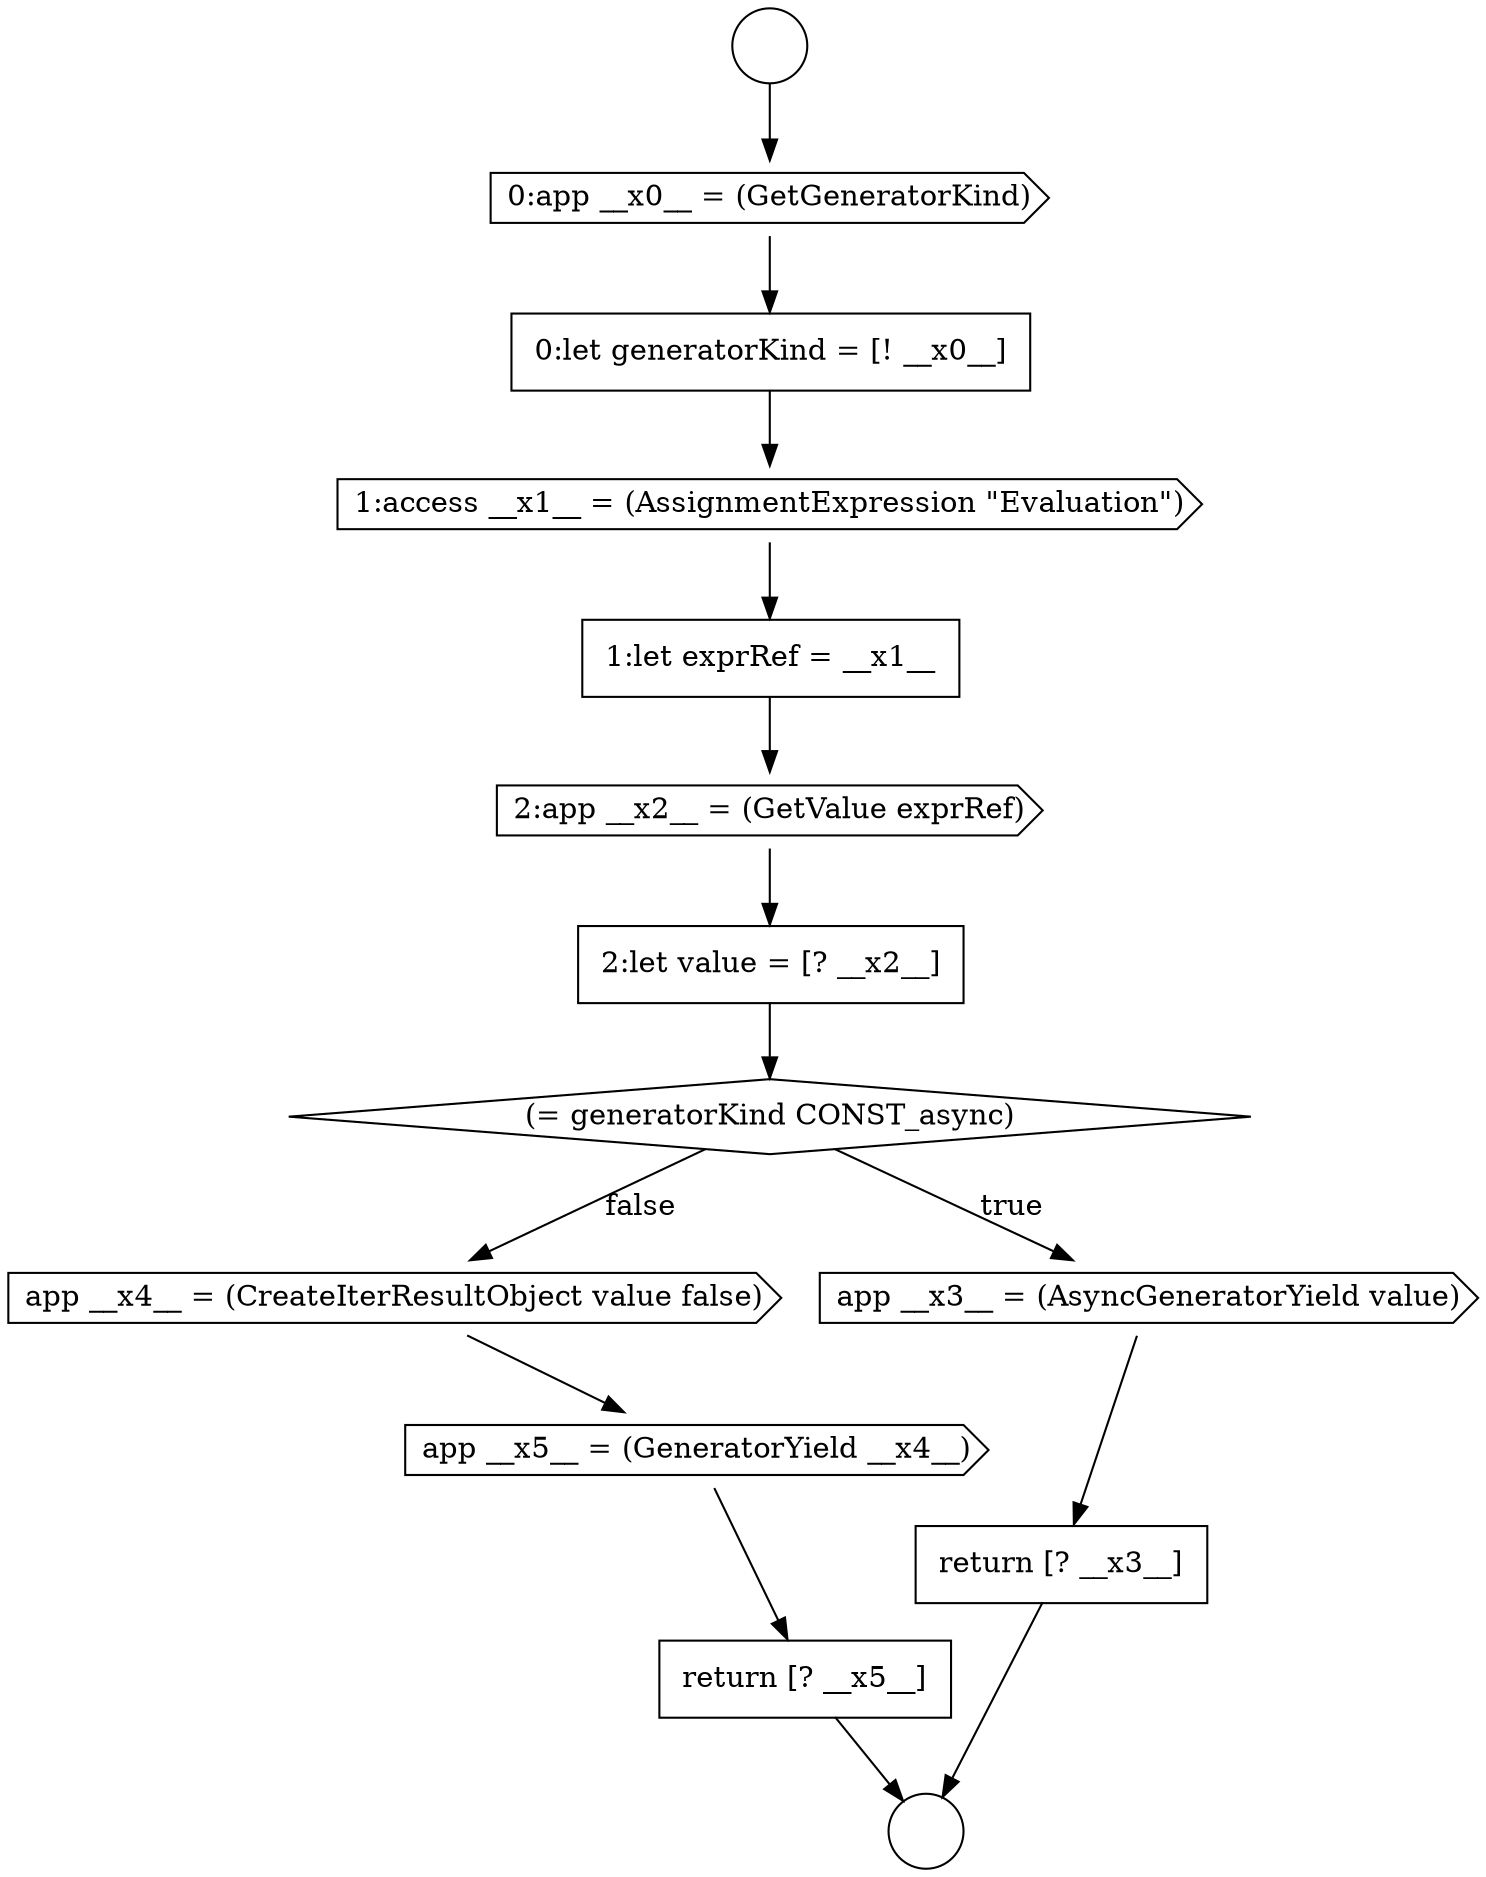digraph {
  node8695 [shape=cds, label=<<font color="black">app __x4__ = (CreateIterResultObject value false)</font>> color="black" fillcolor="white" style=filled]
  node8694 [shape=none, margin=0, label=<<font color="black">
    <table border="0" cellborder="1" cellspacing="0" cellpadding="10">
      <tr><td align="left">return [? __x3__]</td></tr>
    </table>
  </font>> color="black" fillcolor="white" style=filled]
  node8687 [shape=none, margin=0, label=<<font color="black">
    <table border="0" cellborder="1" cellspacing="0" cellpadding="10">
      <tr><td align="left">0:let generatorKind = [! __x0__]</td></tr>
    </table>
  </font>> color="black" fillcolor="white" style=filled]
  node8690 [shape=cds, label=<<font color="black">2:app __x2__ = (GetValue exprRef)</font>> color="black" fillcolor="white" style=filled]
  node8689 [shape=none, margin=0, label=<<font color="black">
    <table border="0" cellborder="1" cellspacing="0" cellpadding="10">
      <tr><td align="left">1:let exprRef = __x1__</td></tr>
    </table>
  </font>> color="black" fillcolor="white" style=filled]
  node8696 [shape=cds, label=<<font color="black">app __x5__ = (GeneratorYield __x4__)</font>> color="black" fillcolor="white" style=filled]
  node8692 [shape=diamond, label=<<font color="black">(= generatorKind CONST_async)</font>> color="black" fillcolor="white" style=filled]
  node8685 [shape=circle label=" " color="black" fillcolor="white" style=filled]
  node8686 [shape=cds, label=<<font color="black">0:app __x0__ = (GetGeneratorKind)</font>> color="black" fillcolor="white" style=filled]
  node8691 [shape=none, margin=0, label=<<font color="black">
    <table border="0" cellborder="1" cellspacing="0" cellpadding="10">
      <tr><td align="left">2:let value = [? __x2__]</td></tr>
    </table>
  </font>> color="black" fillcolor="white" style=filled]
  node8684 [shape=circle label=" " color="black" fillcolor="white" style=filled]
  node8697 [shape=none, margin=0, label=<<font color="black">
    <table border="0" cellborder="1" cellspacing="0" cellpadding="10">
      <tr><td align="left">return [? __x5__]</td></tr>
    </table>
  </font>> color="black" fillcolor="white" style=filled]
  node8688 [shape=cds, label=<<font color="black">1:access __x1__ = (AssignmentExpression &quot;Evaluation&quot;)</font>> color="black" fillcolor="white" style=filled]
  node8693 [shape=cds, label=<<font color="black">app __x3__ = (AsyncGeneratorYield value)</font>> color="black" fillcolor="white" style=filled]
  node8688 -> node8689 [ color="black"]
  node8694 -> node8685 [ color="black"]
  node8687 -> node8688 [ color="black"]
  node8690 -> node8691 [ color="black"]
  node8684 -> node8686 [ color="black"]
  node8693 -> node8694 [ color="black"]
  node8691 -> node8692 [ color="black"]
  node8692 -> node8693 [label=<<font color="black">true</font>> color="black"]
  node8692 -> node8695 [label=<<font color="black">false</font>> color="black"]
  node8686 -> node8687 [ color="black"]
  node8689 -> node8690 [ color="black"]
  node8696 -> node8697 [ color="black"]
  node8697 -> node8685 [ color="black"]
  node8695 -> node8696 [ color="black"]
}
